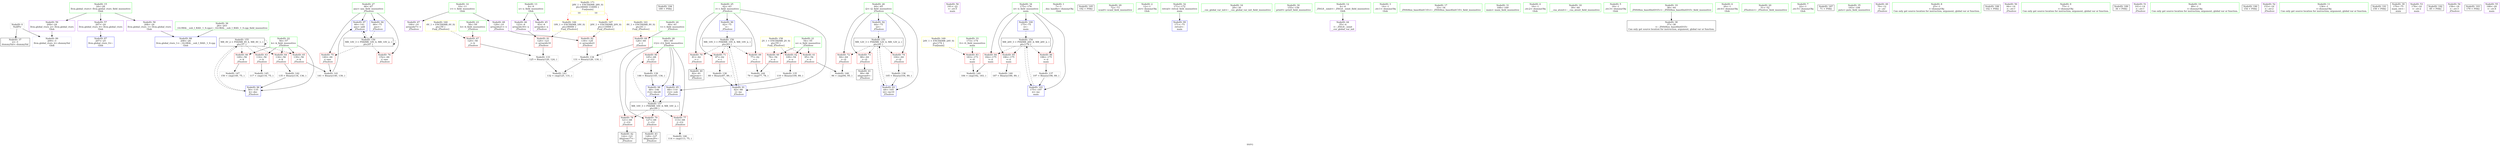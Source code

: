 digraph "SVFG" {
	label="SVFG";

	Node0x558f0c6ad8a0 [shape=record,color=grey,label="{NodeID: 0\nNullPtr}"];
	Node0x558f0c6ad8a0 -> Node0x558f0c6c2f50[style=solid];
	Node0x558f0c6ad8a0 -> Node0x558f0c6c6b00[style=solid];
	Node0x558f0c6c3970 [shape=record,color=blue,label="{NodeID: 97\n66\<--141\nans\<--add\n_Z5solvev\n}"];
	Node0x558f0c6c3970 -> Node0x558f0c6d1900[style=dashed];
	Node0x558f0c6c1be0 [shape=record,color=green,label="{NodeID: 14\n10\<--11\nv\<--v_field_insensitive\nGlob }"];
	Node0x558f0c6c1be0 -> Node0x558f0c6c37d0[style=solid];
	Node0x558f0c6c1be0 -> Node0x558f0c6c48c0[style=solid];
	Node0x558f0c6c72e0 [shape=record,color=black,label="{NodeID: 194\n189 = PHI()\n}"];
	Node0x558f0c6c2740 [shape=record,color=green,label="{NodeID: 28\n68\<--69\ni12\<--i12_field_insensitive\n_Z5solvev\n}"];
	Node0x558f0c6c2740 -> Node0x558f0c6c60e0[style=solid];
	Node0x558f0c6c2740 -> Node0x558f0c6c61b0[style=solid];
	Node0x558f0c6c2740 -> Node0x558f0c6c6280[style=solid];
	Node0x558f0c6c2740 -> Node0x558f0c6c6350[style=solid];
	Node0x558f0c6c2740 -> Node0x558f0c6c7010[style=solid];
	Node0x558f0c6c2740 -> Node0x558f0c6c3a40[style=solid];
	Node0x558f0c6c33c0 [shape=record,color=black,label="{NodeID: 42\n122\<--121\nidxprom17\<--\n_Z5solvev\n}"];
	Node0x558f0c6ca5a0 [shape=record,color=grey,label="{NodeID: 139\n146 = Binary(145, 136, )\n}"];
	Node0x558f0c6ca5a0 -> Node0x558f0c6c3a40[style=solid];
	Node0x558f0c6c4f40 [shape=record,color=purple,label="{NodeID: 56\n191\<--22\n\<--.str.5\nmain\n}"];
	Node0x558f0c6c5b30 [shape=record,color=red,label="{NodeID: 70\n81\<--62\n\<--i\n_Z5solvev\n}"];
	Node0x558f0c6c5b30 -> Node0x558f0c6c3220[style=solid];
	Node0x558f0c6d3520 [shape=record,color=yellow,style=double,label="{NodeID: 167\n20V_1 = ENCHI(MR_20V_0)\npts\{110000 \}\nFun[_Z5solvev]}"];
	Node0x558f0c6d3520 -> Node0x558f0c6c64f0[style=dashed];
	Node0x558f0c6c6690 [shape=record,color=red,label="{NodeID: 84\n182\<--175\n\<--ii\nmain\n}"];
	Node0x558f0c6c6690 -> Node0x558f0c6cb4a0[style=solid];
	Node0x558f0c6af050 [shape=record,color=green,label="{NodeID: 1\n7\<--1\n__dso_handle\<--dummyObj\nGlob }"];
	Node0x558f0c6c3a40 [shape=record,color=blue,label="{NodeID: 98\n68\<--146\ni12\<--dec26\n_Z5solvev\n}"];
	Node0x558f0c6c3a40 -> Node0x558f0c6d1e00[style=dashed];
	Node0x558f0c6c1cb0 [shape=record,color=green,label="{NodeID: 15\n24\<--28\nllvm.global_ctors\<--llvm.global_ctors_field_insensitive\nGlob }"];
	Node0x558f0c6c1cb0 -> Node0x558f0c6c5010[style=solid];
	Node0x558f0c6c1cb0 -> Node0x558f0c6c5110[style=solid];
	Node0x558f0c6c1cb0 -> Node0x558f0c6c5210[style=solid];
	Node0x558f0c6c73e0 [shape=record,color=black,label="{NodeID: 195\n192 = PHI()\n}"];
	Node0x558f0c6c2810 [shape=record,color=green,label="{NodeID: 29\n72\<--73\nscanf\<--scanf_field_insensitive\n}"];
	Node0x558f0c6c3490 [shape=record,color=black,label="{NodeID: 43\n128\<--127\nidxprom20\<--\n_Z5solvev\n}"];
	Node0x558f0c6ca720 [shape=record,color=grey,label="{NodeID: 140\n187 = Binary(186, 89, )\n}"];
	Node0x558f0c6c5010 [shape=record,color=purple,label="{NodeID: 57\n207\<--24\nllvm.global_ctors_0\<--llvm.global_ctors\nGlob }"];
	Node0x558f0c6c5010 -> Node0x558f0c6c6900[style=solid];
	Node0x558f0c6d0f00 [shape=record,color=black,label="{NodeID: 154\nMR_26V_3 = PHI(MR_26V_4, MR_26V_2, )\npts\{176 \}\n}"];
	Node0x558f0c6d0f00 -> Node0x558f0c6c6690[style=dashed];
	Node0x558f0c6d0f00 -> Node0x558f0c6c6760[style=dashed];
	Node0x558f0c6d0f00 -> Node0x558f0c6c6830[style=dashed];
	Node0x558f0c6d0f00 -> Node0x558f0c6c3cb0[style=dashed];
	Node0x558f0c6c5c00 [shape=record,color=red,label="{NodeID: 71\n87\<--62\n\<--i\n_Z5solvev\n}"];
	Node0x558f0c6c5c00 -> Node0x558f0c6ca420[style=solid];
	Node0x558f0c6c6760 [shape=record,color=red,label="{NodeID: 85\n186\<--175\n\<--ii\nmain\n}"];
	Node0x558f0c6c6760 -> Node0x558f0c6ca720[style=solid];
	Node0x558f0c6adfd0 [shape=record,color=green,label="{NodeID: 2\n12\<--1\n.str\<--dummyObj\nGlob }"];
	Node0x558f0c6c3b10 [shape=record,color=blue,label="{NodeID: 99\n171\<--75\nretval\<--\nmain\n}"];
	Node0x558f0c6c1d80 [shape=record,color=green,label="{NodeID: 16\n29\<--30\n__cxx_global_var_init\<--__cxx_global_var_init_field_insensitive\n}"];
	Node0x558f0c6c28e0 [shape=record,color=green,label="{NodeID: 30\n155\<--156\nprintf\<--printf_field_insensitive\n}"];
	Node0x558f0c6c3560 [shape=record,color=purple,label="{NodeID: 44\n35\<--4\n\<--_ZStL8__ioinit\n__cxx_global_var_init\n}"];
	Node0x558f0c6ca8a0 [shape=record,color=grey,label="{NodeID: 141\n141 = Binary(140, 139, )\n}"];
	Node0x558f0c6ca8a0 -> Node0x558f0c6c3970[style=solid];
	Node0x558f0c6c5110 [shape=record,color=purple,label="{NodeID: 58\n208\<--24\nllvm.global_ctors_1\<--llvm.global_ctors\nGlob }"];
	Node0x558f0c6c5110 -> Node0x558f0c6c6a00[style=solid];
	Node0x558f0c6d1400 [shape=record,color=black,label="{NodeID: 155\nMR_4V_2 = PHI(MR_4V_4, MR_4V_1, )\npts\{57 \}\n}"];
	Node0x558f0c6d1400 -> Node0x558f0c6c5580[style=dashed];
	Node0x558f0c6d1400 -> Node0x558f0c6c5650[style=dashed];
	Node0x558f0c6d1400 -> Node0x558f0c6c5720[style=dashed];
	Node0x558f0c6d1400 -> Node0x558f0c6c57f0[style=dashed];
	Node0x558f0c6d1400 -> Node0x558f0c6c38a0[style=dashed];
	Node0x558f0c6d1400 -> Node0x558f0c6d1400[style=dashed];
	Node0x558f0c6c5cd0 [shape=record,color=red,label="{NodeID: 72\n94\<--64\n\<--i2\n_Z5solvev\n}"];
	Node0x558f0c6c5cd0 -> Node0x558f0c6cb320[style=solid];
	Node0x558f0c6d3710 [shape=record,color=yellow,style=double,label="{NodeID: 169\n24V_1 = ENCHI(MR_24V_0)\npts\{174 \}\nFun[main]}"];
	Node0x558f0c6d3710 -> Node0x558f0c6c65c0[style=dashed];
	Node0x558f0c6c6830 [shape=record,color=red,label="{NodeID: 86\n196\<--175\n\<--ii\nmain\n}"];
	Node0x558f0c6c6830 -> Node0x558f0c6c4740[style=solid];
	Node0x558f0c6adbf0 [shape=record,color=green,label="{NodeID: 3\n14\<--1\n.str.1\<--dummyObj\nGlob }"];
	Node0x558f0c6c3be0 [shape=record,color=blue,label="{NodeID: 100\n175\<--75\nii\<--\nmain\n}"];
	Node0x558f0c6c3be0 -> Node0x558f0c6d0f00[style=dashed];
	Node0x558f0c6c1e50 [shape=record,color=green,label="{NodeID: 17\n33\<--34\n_ZNSt8ios_base4InitC1Ev\<--_ZNSt8ios_base4InitC1Ev_field_insensitive\n}"];
	Node0x558f0c6c29e0 [shape=record,color=green,label="{NodeID: 31\n168\<--169\nmain\<--main_field_insensitive\n}"];
	Node0x558f0c6c3630 [shape=record,color=purple,label="{NodeID: 45\n83\<--8\narrayidx\<--x\n_Z5solvev\n}"];
	Node0x558f0c6caa20 [shape=record,color=grey,label="{NodeID: 142\n135 = Binary(134, 136, )\n}"];
	Node0x558f0c6caa20 -> Node0x558f0c6c38a0[style=solid];
	Node0x558f0c6c5210 [shape=record,color=purple,label="{NodeID: 59\n209\<--24\nllvm.global_ctors_2\<--llvm.global_ctors\nGlob }"];
	Node0x558f0c6c5210 -> Node0x558f0c6c6b00[style=solid];
	Node0x558f0c6d1900 [shape=record,color=black,label="{NodeID: 156\nMR_14V_3 = PHI(MR_14V_4, MR_14V_2, )\npts\{67 \}\n}"];
	Node0x558f0c6d1900 -> Node0x558f0c6c5f40[style=dashed];
	Node0x558f0c6d1900 -> Node0x558f0c6c6010[style=dashed];
	Node0x558f0c6d1900 -> Node0x558f0c6c3970[style=dashed];
	Node0x558f0c6d1900 -> Node0x558f0c6d1900[style=dashed];
	Node0x558f0c6c5da0 [shape=record,color=red,label="{NodeID: 73\n98\<--64\n\<--i2\n_Z5solvev\n}"];
	Node0x558f0c6c5da0 -> Node0x558f0c6c32f0[style=solid];
	Node0x558f0c6c6900 [shape=record,color=blue,label="{NodeID: 87\n207\<--25\nllvm.global_ctors_0\<--\nGlob }"];
	Node0x558f0c6adc80 [shape=record,color=green,label="{NodeID: 4\n16\<--1\n.str.2\<--dummyObj\nGlob }"];
	Node0x558f0c6c3cb0 [shape=record,color=blue,label="{NodeID: 101\n175\<--197\nii\<--inc\nmain\n}"];
	Node0x558f0c6c3cb0 -> Node0x558f0c6d0f00[style=dashed];
	Node0x558f0c6c1f20 [shape=record,color=green,label="{NodeID: 18\n39\<--40\n__cxa_atexit\<--__cxa_atexit_field_insensitive\n}"];
	Node0x558f0c6c2ae0 [shape=record,color=green,label="{NodeID: 32\n171\<--172\nretval\<--retval_field_insensitive\nmain\n}"];
	Node0x558f0c6c2ae0 -> Node0x558f0c6c3b10[style=solid];
	Node0x558f0c6c3700 [shape=record,color=purple,label="{NodeID: 46\n123\<--8\narrayidx18\<--x\n_Z5solvev\n}"];
	Node0x558f0c6c3700 -> Node0x558f0c6c6420[style=solid];
	Node0x558f0c6caba0 [shape=record,color=grey,label="{NodeID: 143\n132 = cmp(125, 131, )\n}"];
	Node0x558f0c6c5310 [shape=record,color=red,label="{NodeID: 60\n78\<--54\n\<--n\n_Z5solvev\n}"];
	Node0x558f0c6c5310 -> Node0x558f0c6cad20[style=solid];
	Node0x558f0c6d1e00 [shape=record,color=black,label="{NodeID: 157\nMR_16V_3 = PHI(MR_16V_4, MR_16V_2, )\npts\{69 \}\n}"];
	Node0x558f0c6d1e00 -> Node0x558f0c6c60e0[style=dashed];
	Node0x558f0c6d1e00 -> Node0x558f0c6c61b0[style=dashed];
	Node0x558f0c6d1e00 -> Node0x558f0c6c6280[style=dashed];
	Node0x558f0c6d1e00 -> Node0x558f0c6c6350[style=dashed];
	Node0x558f0c6d1e00 -> Node0x558f0c6c3a40[style=dashed];
	Node0x558f0c6c5e70 [shape=record,color=red,label="{NodeID: 74\n104\<--64\n\<--i2\n_Z5solvev\n}"];
	Node0x558f0c6c5e70 -> Node0x558f0c6c45c0[style=solid];
	Node0x558f0c6d38d0 [shape=record,color=yellow,style=double,label="{NodeID: 171\n28V_1 = ENCHI(MR_28V_0)\npts\{90000 110000 \}\nFun[main]|{<s0>10|<s1>10}}"];
	Node0x558f0c6d38d0:s0 -> Node0x558f0c6d3440[style=dashed,color=red];
	Node0x558f0c6d38d0:s1 -> Node0x558f0c6d3520[style=dashed,color=red];
	Node0x558f0c6c6a00 [shape=record,color=blue,label="{NodeID: 88\n208\<--26\nllvm.global_ctors_1\<--_GLOBAL__sub_I_RAD._1_0.cpp\nGlob }"];
	Node0x558f0c6add10 [shape=record,color=green,label="{NodeID: 5\n18\<--1\n.str.3\<--dummyObj\nGlob }"];
	Node0x558f0c6c1ff0 [shape=record,color=green,label="{NodeID: 19\n38\<--44\n_ZNSt8ios_base4InitD1Ev\<--_ZNSt8ios_base4InitD1Ev_field_insensitive\n}"];
	Node0x558f0c6c1ff0 -> Node0x558f0c6c3050[style=solid];
	Node0x558f0c6c2bb0 [shape=record,color=green,label="{NodeID: 33\n173\<--174\ntt\<--tt_field_insensitive\nmain\n}"];
	Node0x558f0c6c2bb0 -> Node0x558f0c6c65c0[style=solid];
	Node0x558f0c6c37d0 [shape=record,color=purple,label="{NodeID: 47\n100\<--10\narrayidx7\<--v\n_Z5solvev\n}"];
	Node0x558f0c6cad20 [shape=record,color=grey,label="{NodeID: 144\n79 = cmp(77, 78, )\n}"];
	Node0x558f0c6c53e0 [shape=record,color=red,label="{NodeID: 61\n95\<--54\n\<--n\n_Z5solvev\n}"];
	Node0x558f0c6c53e0 -> Node0x558f0c6cb320[style=solid];
	Node0x558f0c6d2300 [shape=record,color=yellow,style=double,label="{NodeID: 158\n2V_1 = ENCHI(MR_2V_0)\npts\{55 \}\nFun[_Z5solvev]}"];
	Node0x558f0c6d2300 -> Node0x558f0c6c5310[style=dashed];
	Node0x558f0c6d2300 -> Node0x558f0c6c53e0[style=dashed];
	Node0x558f0c6d2300 -> Node0x558f0c6c54b0[style=dashed];
	Node0x558f0c6c5f40 [shape=record,color=red,label="{NodeID: 75\n140\<--66\n\<--ans\n_Z5solvev\n}"];
	Node0x558f0c6c5f40 -> Node0x558f0c6ca8a0[style=solid];
	Node0x558f0c6c6b00 [shape=record,color=blue, style = dotted,label="{NodeID: 89\n209\<--3\nllvm.global_ctors_2\<--dummyVal\nGlob }"];
	Node0x558f0c6c1720 [shape=record,color=green,label="{NodeID: 6\n20\<--1\n.str.4\<--dummyObj\nGlob }"];
	Node0x558f0c6c20c0 [shape=record,color=green,label="{NodeID: 20\n51\<--52\n_Z5solvev\<--_Z5solvev_field_insensitive\n}"];
	Node0x558f0c6c2c80 [shape=record,color=green,label="{NodeID: 34\n175\<--176\nii\<--ii_field_insensitive\nmain\n}"];
	Node0x558f0c6c2c80 -> Node0x558f0c6c6690[style=solid];
	Node0x558f0c6c2c80 -> Node0x558f0c6c6760[style=solid];
	Node0x558f0c6c2c80 -> Node0x558f0c6c6830[style=solid];
	Node0x558f0c6c2c80 -> Node0x558f0c6c3be0[style=solid];
	Node0x558f0c6c2c80 -> Node0x558f0c6c3cb0[style=solid];
	Node0x558f0c6c48c0 [shape=record,color=purple,label="{NodeID: 48\n129\<--10\narrayidx21\<--v\n_Z5solvev\n}"];
	Node0x558f0c6c48c0 -> Node0x558f0c6c64f0[style=solid];
	Node0x558f0c6caea0 [shape=record,color=grey,label="{NodeID: 145\n117 = cmp(116, 75, )\n}"];
	Node0x558f0c6c54b0 [shape=record,color=red,label="{NodeID: 62\n109\<--54\n\<--n\n_Z5solvev\n}"];
	Node0x558f0c6c54b0 -> Node0x558f0c6c4440[style=solid];
	Node0x558f0c6c6010 [shape=record,color=red,label="{NodeID: 76\n152\<--66\n\<--ans\n_Z5solvev\n}"];
	Node0x558f0c6c6c00 [shape=record,color=blue,label="{NodeID: 90\n62\<--75\ni\<--\n_Z5solvev\n}"];
	Node0x558f0c6c6c00 -> Node0x558f0c6cfb00[style=dashed];
	Node0x558f0c6c17b0 [shape=record,color=green,label="{NodeID: 7\n22\<--1\n.str.5\<--dummyObj\nGlob }"];
	Node0x558f0c4f2a80 [shape=record,color=black,label="{NodeID: 187\n71 = PHI()\n}"];
	Node0x558f0c6c2190 [shape=record,color=green,label="{NodeID: 21\n54\<--55\nn\<--n_field_insensitive\n_Z5solvev\n}"];
	Node0x558f0c6c2190 -> Node0x558f0c6c5310[style=solid];
	Node0x558f0c6c2190 -> Node0x558f0c6c53e0[style=solid];
	Node0x558f0c6c2190 -> Node0x558f0c6c54b0[style=solid];
	Node0x558f0c6c2d50 [shape=record,color=green,label="{NodeID: 35\n193\<--194\nputs\<--puts_field_insensitive\n}"];
	Node0x558f0c6c4990 [shape=record,color=purple,label="{NodeID: 49\n70\<--12\n\<--.str\n_Z5solvev\n}"];
	Node0x558f0c6cb020 [shape=record,color=grey,label="{NodeID: 146\n114 = cmp(113, 75, )\n}"];
	Node0x558f0c6c5580 [shape=record,color=red,label="{NodeID: 63\n116\<--56\n\<--k\n_Z5solvev\n}"];
	Node0x558f0c6c5580 -> Node0x558f0c6caea0[style=solid];
	Node0x558f0c6d2f00 [shape=record,color=yellow,style=double,label="{NodeID: 160\n6V_1 = ENCHI(MR_6V_0)\npts\{59 \}\nFun[_Z5solvev]}"];
	Node0x558f0c6d2f00 -> Node0x558f0c6c58c0[style=dashed];
	Node0x558f0c6c60e0 [shape=record,color=red,label="{NodeID: 77\n113\<--68\n\<--i12\n_Z5solvev\n}"];
	Node0x558f0c6c60e0 -> Node0x558f0c6cb020[style=solid];
	Node0x558f0c6c6cd0 [shape=record,color=blue,label="{NodeID: 91\n62\<--88\ni\<--inc\n_Z5solvev\n}"];
	Node0x558f0c6c6cd0 -> Node0x558f0c6cfb00[style=dashed];
	Node0x558f0c6c1840 [shape=record,color=green,label="{NodeID: 8\n25\<--1\n\<--dummyObj\nCan only get source location for instruction, argument, global var or function.}"];
	Node0x558f0c6dae60 [shape=record,color=black,label="{NodeID: 188\n102 = PHI()\n}"];
	Node0x558f0c6c2260 [shape=record,color=green,label="{NodeID: 22\n56\<--57\nk\<--k_field_insensitive\n_Z5solvev\n}"];
	Node0x558f0c6c2260 -> Node0x558f0c6c5580[style=solid];
	Node0x558f0c6c2260 -> Node0x558f0c6c5650[style=solid];
	Node0x558f0c6c2260 -> Node0x558f0c6c5720[style=solid];
	Node0x558f0c6c2260 -> Node0x558f0c6c57f0[style=solid];
	Node0x558f0c6c2260 -> Node0x558f0c6c38a0[style=solid];
	Node0x558f0c6c2e50 [shape=record,color=green,label="{NodeID: 36\n26\<--203\n_GLOBAL__sub_I_RAD._1_0.cpp\<--_GLOBAL__sub_I_RAD._1_0.cpp_field_insensitive\n}"];
	Node0x558f0c6c2e50 -> Node0x558f0c6c6a00[style=solid];
	Node0x558f0c6c4140 [shape=record,color=grey,label="{NodeID: 133\n125 = Binary(120, 124, )\n}"];
	Node0x558f0c6c4140 -> Node0x558f0c6caba0[style=solid];
	Node0x558f0c6c4a60 [shape=record,color=purple,label="{NodeID: 50\n84\<--14\n\<--.str.1\n_Z5solvev\n}"];
	Node0x558f0c6cb1a0 [shape=record,color=grey,label="{NodeID: 147\n150 = cmp(149, 75, )\n}"];
	Node0x558f0c6c5650 [shape=record,color=red,label="{NodeID: 64\n134\<--56\n\<--k\n_Z5solvev\n}"];
	Node0x558f0c6c5650 -> Node0x558f0c6caa20[style=solid];
	Node0x558f0c6d2fe0 [shape=record,color=yellow,style=double,label="{NodeID: 161\n8V_1 = ENCHI(MR_8V_0)\npts\{61 \}\nFun[_Z5solvev]}"];
	Node0x558f0c6d2fe0 -> Node0x558f0c6c5990[style=dashed];
	Node0x558f0c6c61b0 [shape=record,color=red,label="{NodeID: 78\n121\<--68\n\<--i12\n_Z5solvev\n}"];
	Node0x558f0c6c61b0 -> Node0x558f0c6c33c0[style=solid];
	Node0x558f0c6c6da0 [shape=record,color=blue,label="{NodeID: 92\n64\<--75\ni2\<--\n_Z5solvev\n}"];
	Node0x558f0c6c6da0 -> Node0x558f0c6d0000[style=dashed];
	Node0x558f0c6c18d0 [shape=record,color=green,label="{NodeID: 9\n75\<--1\n\<--dummyObj\nCan only get source location for instruction, argument, global var or function.}"];
	Node0x558f0c6db670 [shape=record,color=black,label="{NodeID: 189\n36 = PHI()\n}"];
	Node0x558f0c6c2330 [shape=record,color=green,label="{NodeID: 23\n58\<--59\nb\<--b_field_insensitive\n_Z5solvev\n}"];
	Node0x558f0c6c2330 -> Node0x558f0c6c58c0[style=solid];
	Node0x558f0c6c2f50 [shape=record,color=black,label="{NodeID: 37\n2\<--3\ndummyVal\<--dummyVal\n}"];
	Node0x558f0c6c42c0 [shape=record,color=grey,label="{NodeID: 134\n131 = Binary(126, 130, )\n}"];
	Node0x558f0c6c42c0 -> Node0x558f0c6caba0[style=solid];
	Node0x558f0c6c4b30 [shape=record,color=purple,label="{NodeID: 51\n101\<--14\n\<--.str.1\n_Z5solvev\n}"];
	Node0x558f0c6cb320 [shape=record,color=grey,label="{NodeID: 148\n96 = cmp(94, 95, )\n}"];
	Node0x558f0c6c5720 [shape=record,color=red,label="{NodeID: 65\n139\<--56\n\<--k\n_Z5solvev\n}"];
	Node0x558f0c6c5720 -> Node0x558f0c6ca8a0[style=solid];
	Node0x558f0c6c6280 [shape=record,color=red,label="{NodeID: 79\n127\<--68\n\<--i12\n_Z5solvev\n}"];
	Node0x558f0c6c6280 -> Node0x558f0c6c3490[style=solid];
	Node0x558f0c6c6e70 [shape=record,color=blue,label="{NodeID: 93\n64\<--105\ni2\<--inc10\n_Z5solvev\n}"];
	Node0x558f0c6c6e70 -> Node0x558f0c6d0000[style=dashed];
	Node0x558f0c6c1960 [shape=record,color=green,label="{NodeID: 10\n89\<--1\n\<--dummyObj\nCan only get source location for instruction, argument, global var or function.}"];
	Node0x558f0c6db770 [shape=record,color=black,label="{NodeID: 190\n154 = PHI()\n}"];
	Node0x558f0c6c2400 [shape=record,color=green,label="{NodeID: 24\n60\<--61\nt\<--t_field_insensitive\n_Z5solvev\n}"];
	Node0x558f0c6c2400 -> Node0x558f0c6c5990[style=solid];
	Node0x558f0c6c3050 [shape=record,color=black,label="{NodeID: 38\n37\<--38\n\<--_ZNSt8ios_base4InitD1Ev\nCan only get source location for instruction, argument, global var or function.}"];
	Node0x558f0c6c4440 [shape=record,color=grey,label="{NodeID: 135\n110 = Binary(109, 89, )\n}"];
	Node0x558f0c6c4440 -> Node0x558f0c6c7010[style=solid];
	Node0x558f0c6c4c00 [shape=record,color=purple,label="{NodeID: 52\n153\<--16\n\<--.str.2\n_Z5solvev\n}"];
	Node0x558f0c6cb4a0 [shape=record,color=grey,label="{NodeID: 149\n184 = cmp(182, 183, )\n}"];
	Node0x558f0c6c57f0 [shape=record,color=red,label="{NodeID: 66\n149\<--56\n\<--k\n_Z5solvev\n}"];
	Node0x558f0c6c57f0 -> Node0x558f0c6cb1a0[style=solid];
	Node0x558f0c6c6350 [shape=record,color=red,label="{NodeID: 80\n145\<--68\n\<--i12\n_Z5solvev\n}"];
	Node0x558f0c6c6350 -> Node0x558f0c6ca5a0[style=solid];
	Node0x558f0c6c6f40 [shape=record,color=blue,label="{NodeID: 94\n66\<--75\nans\<--\n_Z5solvev\n}"];
	Node0x558f0c6c6f40 -> Node0x558f0c6d1900[style=dashed];
	Node0x558f0c6c19f0 [shape=record,color=green,label="{NodeID: 11\n136\<--1\n\<--dummyObj\nCan only get source location for instruction, argument, global var or function.}"];
	Node0x558f0c6db870 [shape=record,color=black,label="{NodeID: 191\n159 = PHI()\n}"];
	Node0x558f0c6c24d0 [shape=record,color=green,label="{NodeID: 25\n62\<--63\ni\<--i_field_insensitive\n_Z5solvev\n}"];
	Node0x558f0c6c24d0 -> Node0x558f0c6c5a60[style=solid];
	Node0x558f0c6c24d0 -> Node0x558f0c6c5b30[style=solid];
	Node0x558f0c6c24d0 -> Node0x558f0c6c5c00[style=solid];
	Node0x558f0c6c24d0 -> Node0x558f0c6c6c00[style=solid];
	Node0x558f0c6c24d0 -> Node0x558f0c6c6cd0[style=solid];
	Node0x558f0c6c3150 [shape=record,color=black,label="{NodeID: 39\n170\<--75\nmain_ret\<--\nmain\n}"];
	Node0x558f0c6c45c0 [shape=record,color=grey,label="{NodeID: 136\n105 = Binary(104, 89, )\n}"];
	Node0x558f0c6c45c0 -> Node0x558f0c6c6e70[style=solid];
	Node0x558f0c6c4cd0 [shape=record,color=purple,label="{NodeID: 53\n178\<--16\n\<--.str.2\nmain\n}"];
	Node0x558f0c6cfb00 [shape=record,color=black,label="{NodeID: 150\nMR_10V_3 = PHI(MR_10V_4, MR_10V_2, )\npts\{63 \}\n}"];
	Node0x558f0c6cfb00 -> Node0x558f0c6c5a60[style=dashed];
	Node0x558f0c6cfb00 -> Node0x558f0c6c5b30[style=dashed];
	Node0x558f0c6cfb00 -> Node0x558f0c6c5c00[style=dashed];
	Node0x558f0c6cfb00 -> Node0x558f0c6c6cd0[style=dashed];
	Node0x558f0c6c58c0 [shape=record,color=red,label="{NodeID: 67\n120\<--58\n\<--b\n_Z5solvev\n}"];
	Node0x558f0c6c58c0 -> Node0x558f0c6c4140[style=solid];
	Node0x558f0c6c6420 [shape=record,color=red,label="{NodeID: 81\n124\<--123\n\<--arrayidx18\n_Z5solvev\n}"];
	Node0x558f0c6c6420 -> Node0x558f0c6c4140[style=solid];
	Node0x558f0c6c7010 [shape=record,color=blue,label="{NodeID: 95\n68\<--110\ni12\<--sub\n_Z5solvev\n}"];
	Node0x558f0c6c7010 -> Node0x558f0c6d1e00[style=dashed];
	Node0x558f0c6c1a80 [shape=record,color=green,label="{NodeID: 12\n4\<--6\n_ZStL8__ioinit\<--_ZStL8__ioinit_field_insensitive\nGlob }"];
	Node0x558f0c6c1a80 -> Node0x558f0c6c3560[style=solid];
	Node0x558f0c6c70e0 [shape=record,color=black,label="{NodeID: 192\n85 = PHI()\n}"];
	Node0x558f0c6c25a0 [shape=record,color=green,label="{NodeID: 26\n64\<--65\ni2\<--i2_field_insensitive\n_Z5solvev\n}"];
	Node0x558f0c6c25a0 -> Node0x558f0c6c5cd0[style=solid];
	Node0x558f0c6c25a0 -> Node0x558f0c6c5da0[style=solid];
	Node0x558f0c6c25a0 -> Node0x558f0c6c5e70[style=solid];
	Node0x558f0c6c25a0 -> Node0x558f0c6c6da0[style=solid];
	Node0x558f0c6c25a0 -> Node0x558f0c6c6e70[style=solid];
	Node0x558f0c6c3220 [shape=record,color=black,label="{NodeID: 40\n82\<--81\nidxprom\<--\n_Z5solvev\n}"];
	Node0x558f0c6c4740 [shape=record,color=grey,label="{NodeID: 137\n197 = Binary(196, 89, )\n}"];
	Node0x558f0c6c4740 -> Node0x558f0c6c3cb0[style=solid];
	Node0x558f0c6c4da0 [shape=record,color=purple,label="{NodeID: 54\n158\<--18\n\<--.str.3\n_Z5solvev\n}"];
	Node0x558f0c6d0000 [shape=record,color=black,label="{NodeID: 151\nMR_12V_3 = PHI(MR_12V_4, MR_12V_2, )\npts\{65 \}\n}"];
	Node0x558f0c6d0000 -> Node0x558f0c6c5cd0[style=dashed];
	Node0x558f0c6d0000 -> Node0x558f0c6c5da0[style=dashed];
	Node0x558f0c6d0000 -> Node0x558f0c6c5e70[style=dashed];
	Node0x558f0c6d0000 -> Node0x558f0c6c6e70[style=dashed];
	Node0x558f0c6c5990 [shape=record,color=red,label="{NodeID: 68\n126\<--60\n\<--t\n_Z5solvev\n}"];
	Node0x558f0c6c5990 -> Node0x558f0c6c42c0[style=solid];
	Node0x558f0c6c64f0 [shape=record,color=red,label="{NodeID: 82\n130\<--129\n\<--arrayidx21\n_Z5solvev\n}"];
	Node0x558f0c6c64f0 -> Node0x558f0c6c42c0[style=solid];
	Node0x558f0c6c38a0 [shape=record,color=blue,label="{NodeID: 96\n56\<--135\nk\<--dec\n_Z5solvev\n}"];
	Node0x558f0c6c38a0 -> Node0x558f0c6d1400[style=dashed];
	Node0x558f0c6c1b10 [shape=record,color=green,label="{NodeID: 13\n8\<--9\nx\<--x_field_insensitive\nGlob }"];
	Node0x558f0c6c1b10 -> Node0x558f0c6c3630[style=solid];
	Node0x558f0c6c1b10 -> Node0x558f0c6c3700[style=solid];
	Node0x558f0c6c71e0 [shape=record,color=black,label="{NodeID: 193\n179 = PHI()\n}"];
	Node0x558f0c6c2670 [shape=record,color=green,label="{NodeID: 27\n66\<--67\nans\<--ans_field_insensitive\n_Z5solvev\n}"];
	Node0x558f0c6c2670 -> Node0x558f0c6c5f40[style=solid];
	Node0x558f0c6c2670 -> Node0x558f0c6c6010[style=solid];
	Node0x558f0c6c2670 -> Node0x558f0c6c6f40[style=solid];
	Node0x558f0c6c2670 -> Node0x558f0c6c3970[style=solid];
	Node0x558f0c6c32f0 [shape=record,color=black,label="{NodeID: 41\n99\<--98\nidxprom6\<--\n_Z5solvev\n}"];
	Node0x558f0c6ca420 [shape=record,color=grey,label="{NodeID: 138\n88 = Binary(87, 89, )\n}"];
	Node0x558f0c6ca420 -> Node0x558f0c6c6cd0[style=solid];
	Node0x558f0c6c4e70 [shape=record,color=purple,label="{NodeID: 55\n188\<--20\n\<--.str.4\nmain\n}"];
	Node0x558f0c6c5a60 [shape=record,color=red,label="{NodeID: 69\n77\<--62\n\<--i\n_Z5solvev\n}"];
	Node0x558f0c6c5a60 -> Node0x558f0c6cad20[style=solid];
	Node0x558f0c6d3440 [shape=record,color=yellow,style=double,label="{NodeID: 166\n18V_1 = ENCHI(MR_18V_0)\npts\{90000 \}\nFun[_Z5solvev]}"];
	Node0x558f0c6d3440 -> Node0x558f0c6c6420[style=dashed];
	Node0x558f0c6c65c0 [shape=record,color=red,label="{NodeID: 83\n183\<--173\n\<--tt\nmain\n}"];
	Node0x558f0c6c65c0 -> Node0x558f0c6cb4a0[style=solid];
}
